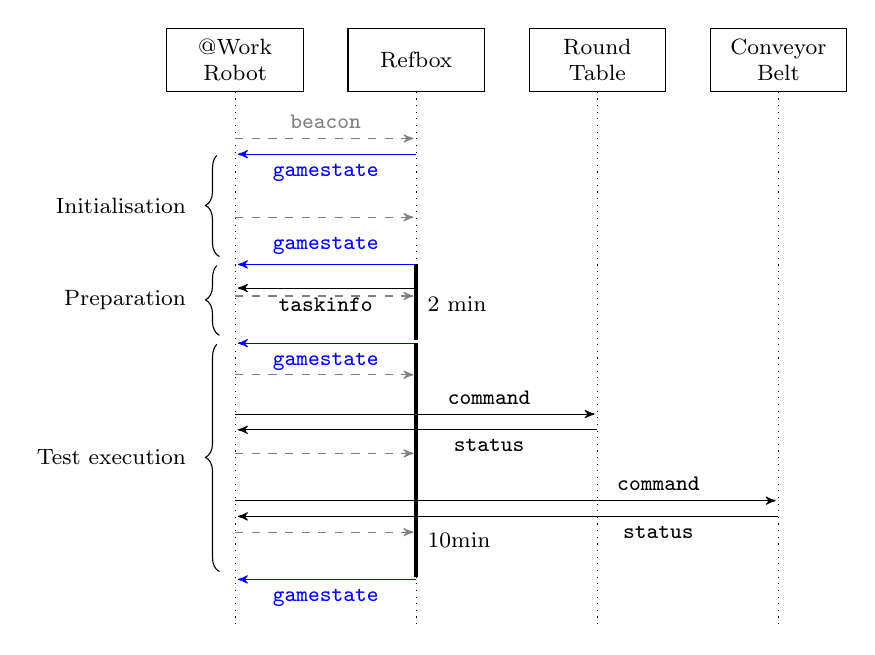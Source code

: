\begin{tikzpicture}[->,>=stealth',shorten >=1pt,auto,node distance=2.3cm,text centered, font={\footnotesize} ]
    \tikzstyle{element} = [draw=black, fill=white, rectangle, text width = 1.5cm, text centered, minimum height = 0.8cm, minimum width = 1.6cm]

    \tikzstyle{text_element} = [text width = 1.5cm, text centered]
    
    \node (ROBOT)[element]{@Work Robot};
    \node (REFBOX)[element, right of=ROBOT, fill=white, draw=black]{Refbox};
   \node (ROUNDTABLE)[element, right of=REFBOX]{Round Table};
  \node (CONVEYOR)[element, right of=ROUNDTABLE, fill=white, draw=black]{Conveyor Belt};
  
\coordinate (BELOW) at ($(ROBOT)+(0,-7.2cm)$);
\draw [dotted, -] (ROBOT) -- (ROBOT|-BELOW) ;
\draw [dotted, -] (REFBOX) -- (REFBOX|-BELOW) ;
\draw [dotted, -] (ROUNDTABLE) -- (ROUNDTABLE|-BELOW) ;
\draw [dotted, -] (CONVEYOR) -- (CONVEYOR|-BELOW) ;

\def \dist {1.0cm}
\coordinate (BEACON) at ($(ROBOT)+(0,-\dist)$);
\draw[->, dashed, gray] (BEACON) -- (BEACON-|REFBOX) node [midway] {{\tt beacon} } node [at end, anchor=center] (AUX){};

\def \dist {0.2cm}
\coordinate (START) at ($(AUX)+(0,-\dist)$);
\draw[->, blue] (START) -- (START-|ROBOT) node [midway] {{\tt gamestate} } node [at end, anchor=center] (AUX_1){};

\foreach \y in {2,...,6} 
       {\pgfmathtruncatemacro{\offset}{ \y * 1.3}
      \coordinate (BEACON) at ($(ROBOT)+(0,-\y)$);
       \draw[->, dashed, gray] (BEACON) -- (BEACON-|REFBOX) node [midway] {} node [at end, anchor=center] (AUX){};
} 

\def \dist {1.4cm}
\coordinate (START_PREP) at ($(START)+(0,-\dist)$);
\draw[->, blue] (START_PREP) -- (START_PREP-|ROBOT) node [midway, above] {{\tt gamestate}} node [at end, anchor=center] (AUX_1){};

\draw[-,decorate,decoration={brace,amplitude=5pt}] ($(START_PREP)-(2.5cm,-0.1cm)$) -- ($(START)-(2.5cm,0)$) node[midway, xshift=-0.3cm]{Initialisation};

\def \dist {0.3cm}
\coordinate (TASK) at ($(START_PREP)+(0,-\dist)$);
\draw[->] (TASK) -- (TASK-|ROBOT) node [midway] {{\tt taskinfo} } node [at end, anchor=center] (AUX_1){};

\def \dist {2.4cm}
\coordinate (START_GAME) at ($(START)+(0,-\dist)$);
\draw[->, blue] (START_GAME) -- (START_GAME-|ROBOT) node [midway] { {\tt gamestate} } node [at end, anchor=center] (AUX_1){};

\draw[-,decorate,decoration={brace,amplitude=5pt}] ($(START_GAME)-(2.5cm,-0.1cm)$) -- ($(START_PREP)-(2.5cm,0)$) node[midway, xshift=-0.3cm]{Preparation};

\draw[-, ultra thick] (START_PREP) -- (START_GAME) node [midway] {2 min};

\def \dist {5.4cm}
\coordinate (END_GAME) at ($(START)+(0,-\dist)$);
\draw[->,blue] (END_GAME) -- (END_GAME-|ROBOT) node [midway] { {\tt gamestate} } node [at end, anchor=center] (AUX_2){};

\draw[-,decorate,decoration={brace,amplitude=5pt}] ($(END_GAME)-(2.5cm,-0.1cm)$) -- ($(START_GAME)-(2.5cm,0)$) node[midway, xshift=-0.3cm]{Test execution};

\def \dist {0.9cm}
\coordinate (START_BELT) at ($(AUX_1)+(0,-\dist)$);
\draw[->] (START_BELT) -- (START_BELT-|ROUNDTABLE) node [midway, xshift=1cm] { {\tt command } } node [at end, anchor=center] (AUX_3){};

\def \dist {0.2cm}
\coordinate (END_BELT) at ($(AUX_3)+(0,-\dist)$);
\draw[->] (END_BELT) -- (END_BELT-|ROBOT) node [midway, xshift=1cm] { {\tt status } } node [at end, anchor=center] (AUX_1){};

\def \dist {0.9cm}
\coordinate (START_BELT) at ($(AUX_1)+(0,-\dist)$);
\draw[->] (START_BELT) -- (START_BELT-|CONVEYOR) node [midway, xshift=2cm] { {\tt command } } node [at end, anchor=center] (AUX_3){};

\def \dist {0.2cm}
\coordinate (END_BELT) at ($(AUX_3)+(0,-\dist)$);
\draw[->] (END_BELT) -- (END_BELT-|ROBOT) node [midway, xshift=2cm] { {\tt status } } node [at end, anchor=center] (AUX_1){};


\draw[-, ultra thick] (START_GAME) -- (END_GAME) node [midway, yshift=-1cm] {10min};

\end{tikzpicture}